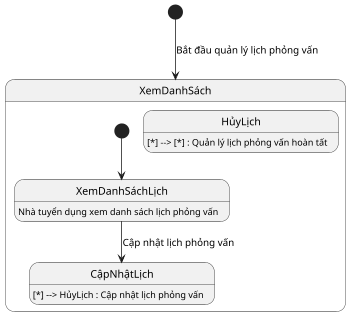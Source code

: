 @startuml
scale 350 width

[*] --> XemDanhSách : Bắt đầu quản lý lịch phỏng vấn

state XemDanhSách {
  [*] --> XemDanhSáchLịch
  XemDanhSáchLịch : Nhà tuyển dụng xem danh sách lịch phỏng vấn
  XemDanhSáchLịch --> CậpNhậtLịch : Cập nhật lịch phỏng vấn
  CậpNhậtLịch : [*] --> HủyLịch : Cập nhật lịch phỏng vấn
  HủyLịch : [*] --> [*] : Quản lý lịch phỏng vấn hoàn tất
}

@enduml